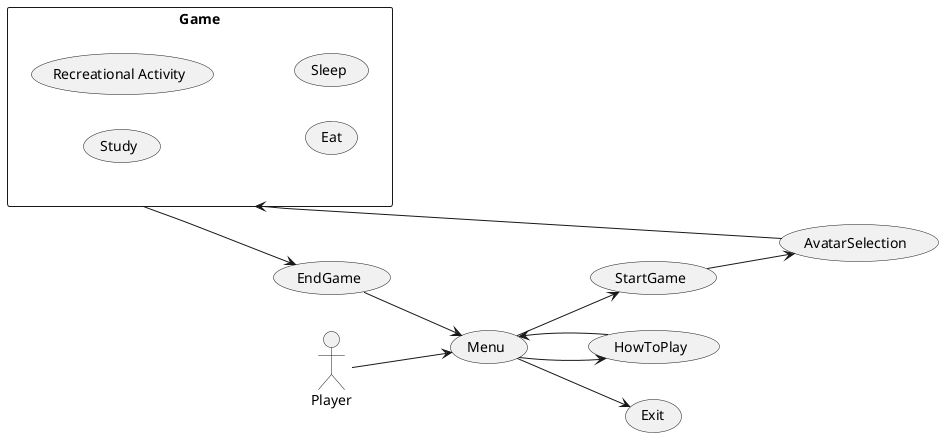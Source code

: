 @startuml
left to right direction
actor Player as P
    usecase "Menu"
    usecase "StartGame"
    usecase "HowToPlay"
    usecase "Exit"
    usecase "AvatarSelection"
    usecase "EndGame"


rectangle Game{
    usecase "Study"
    usecase "Recreational Activity"
    usecase "Eat"
    usecase "Sleep"
}
P-->Menu
Menu-->StartGame
Menu-->HowToPlay
Menu-->Exit
HowToPlay-->Menu
StartGame-->AvatarSelection
AvatarSelection-->Game
Game-->EndGame
EndGame-->Menu
@enduml
